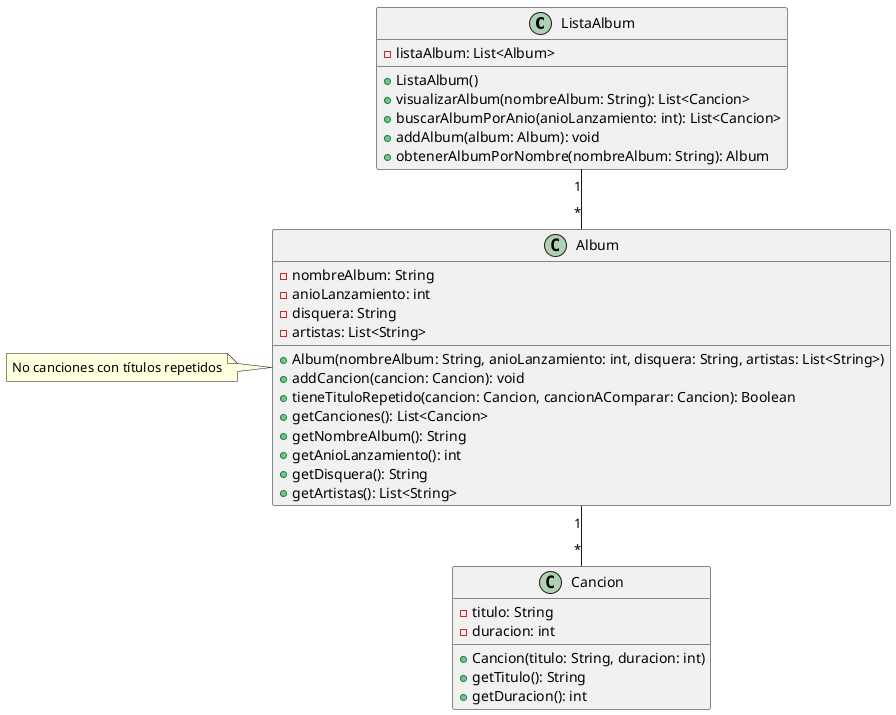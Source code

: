 @startuml hola

class ListaAlbum {
  - listaAlbum: List<Album>
  + ListaAlbum()
  + visualizarAlbum(nombreAlbum: String): List<Cancion>
  + buscarAlbumPorAnio(anioLanzamiento: int): List<Cancion>
  + addAlbum(album: Album): void
  + obtenerAlbumPorNombre(nombreAlbum: String): Album
}

class Album {
  - nombreAlbum: String
  - anioLanzamiento: int
  - disquera: String
  - artistas: List<String>
  + Album(nombreAlbum: String, anioLanzamiento: int, disquera: String, artistas: List<String>)
  + addCancion(cancion: Cancion): void
  + tieneTituloRepetido(cancion: Cancion, cancionAComparar: Cancion): Boolean
  + getCanciones(): List<Cancion>
  + getNombreAlbum(): String
  + getAnioLanzamiento(): int
  + getDisquera(): String
  + getArtistas(): List<String>
}

class Cancion {
  - titulo: String
  - duracion: int
  + Cancion(titulo: String, duracion: int)
  + getTitulo(): String
  + getDuracion(): int
}

Album "1" -- "*" Cancion
ListaAlbum "1" -- "*" Album

note left of Album: No canciones con títulos repetidos

@enduml
